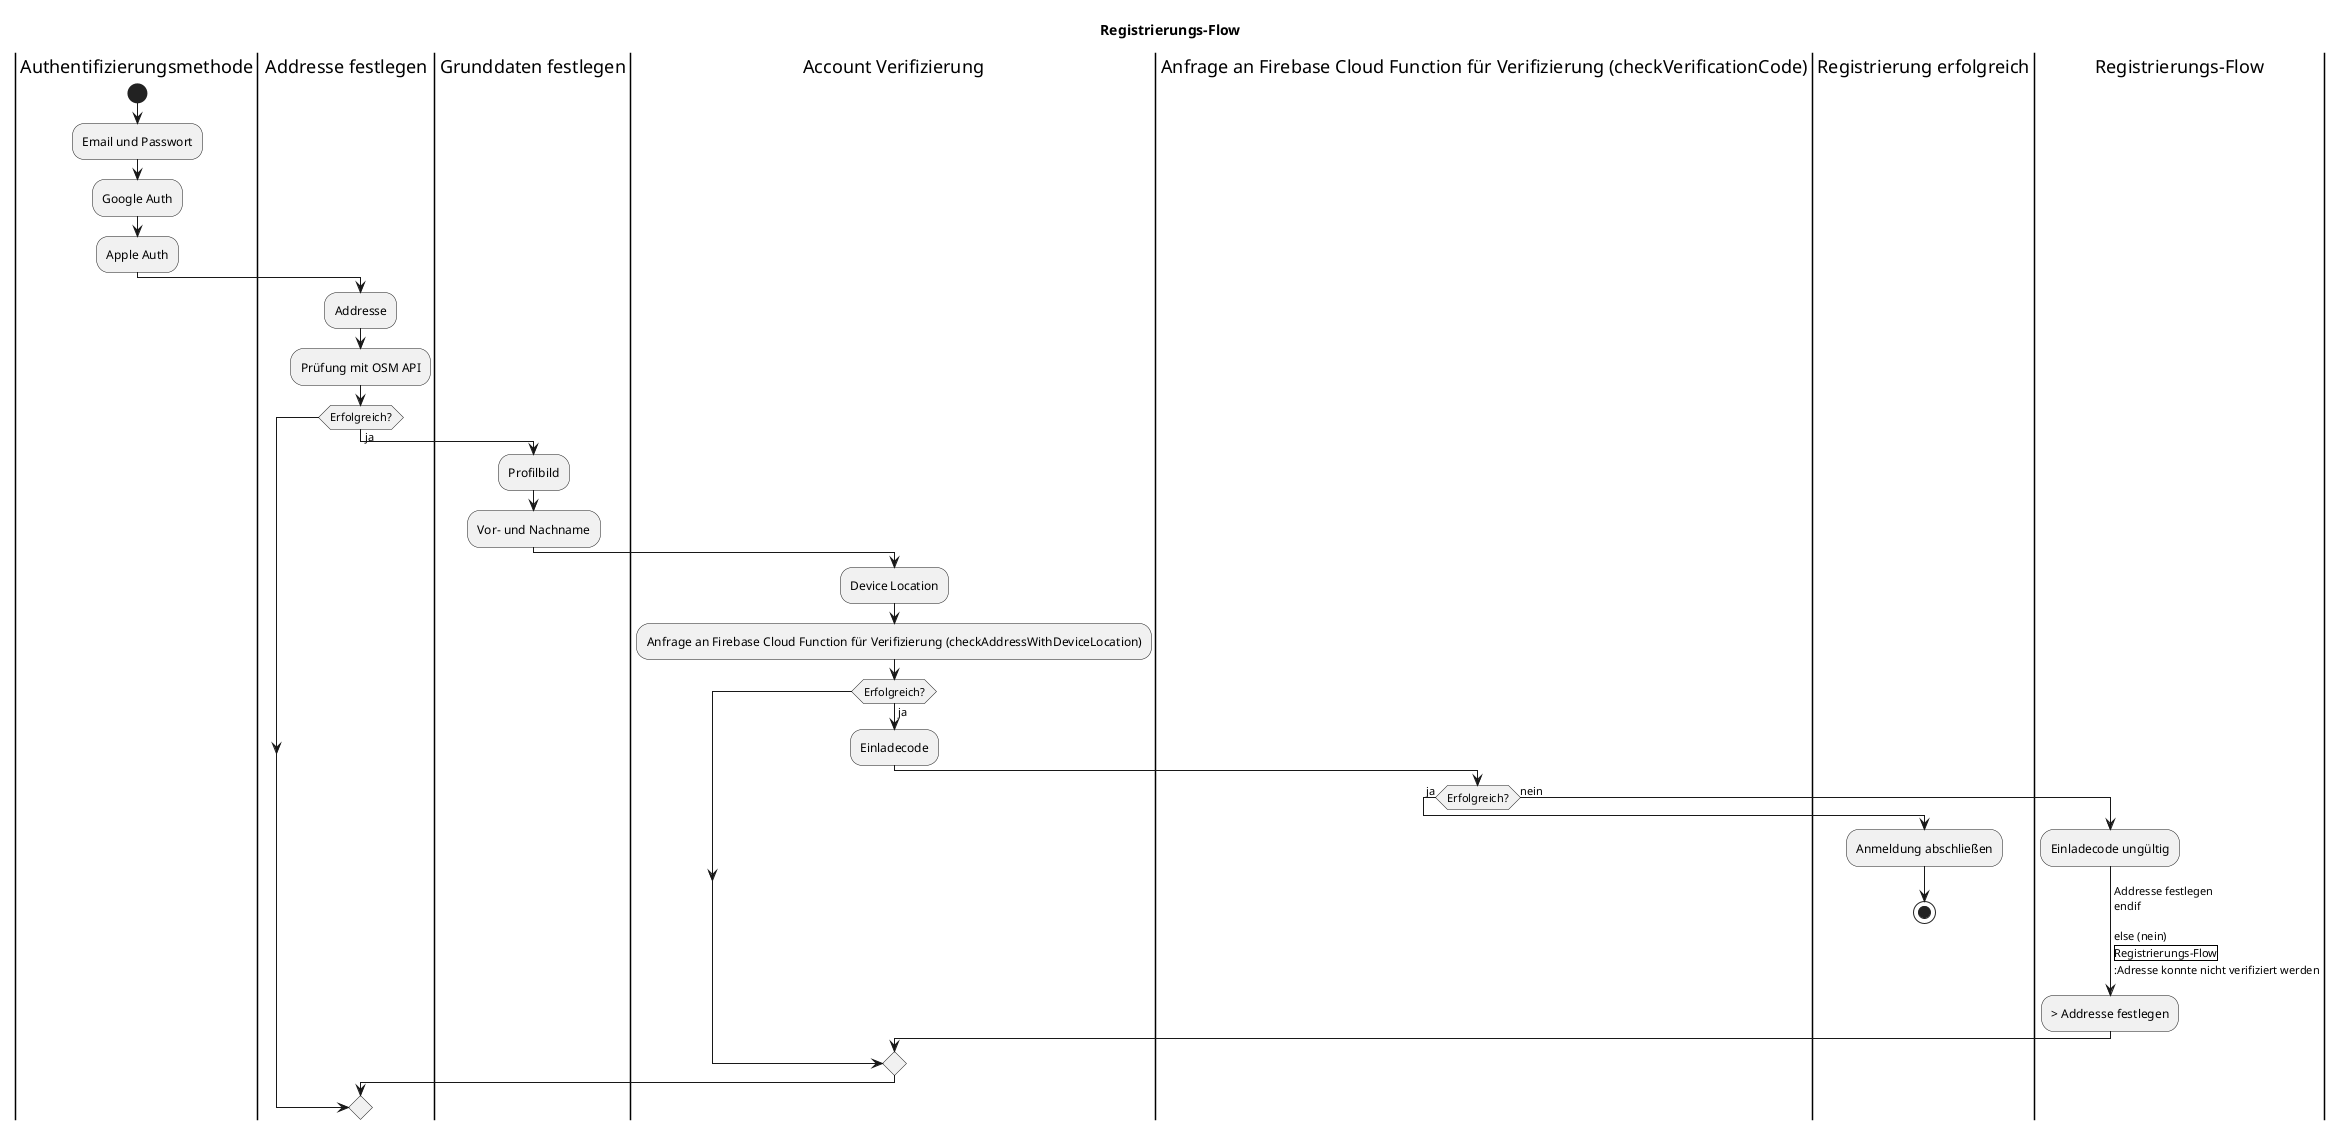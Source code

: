 @startuml
title Registrierungs-Flow

|Authentifizierungsmethode|
start

:Email und Passwort;
:Google Auth;
:Apple Auth;

|Addresse festlegen|

:Addresse;
:Prüfung mit OSM API;

if (Erfolgreich?) then (ja)

|Grunddaten festlegen|
:Profilbild;
:Vor- und Nachname;

|Account Verifizierung|
:Device Location;
:Anfrage an Firebase Cloud Function für Verifizierung (checkAddressWithDeviceLocation);

if (Erfolgreich?) then (ja)

:Einladecode;
|Anfrage an Firebase Cloud Function für Verifizierung (checkVerificationCode)|

if (Erfolgreich?) then (ja)
|Registrierung erfolgreich|
:Anmeldung abschließen;
stop
else (nein)
|Registrierungs-Flow|
:Einladecode ungültig;
-> Addresse festlegen
endif

else (nein)
|Registrierungs-Flow|
:Adresse konnte nicht verifiziert werden;
-> Addresse festlegen
endif

else (nein)
|Registrierungs-Flow|
:Adresse konnte nicht verifiziert werden;
-> Addresse festlegen
endif

@enduml
